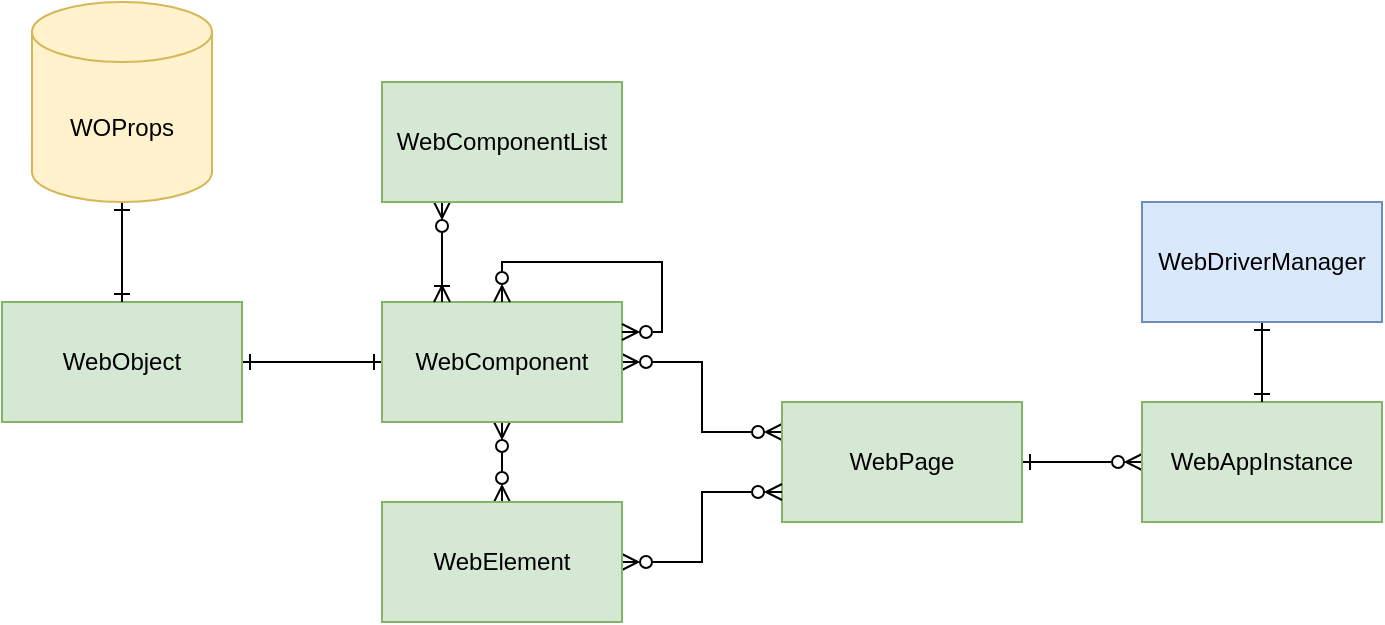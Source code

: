 <mxfile version="19.0.3" type="device"><diagram id="NZZXLSg9WwHQVEMbgklf" name="Stránka-1"><mxGraphModel dx="1038" dy="643" grid="1" gridSize="10" guides="1" tooltips="1" connect="1" arrows="1" fold="1" page="1" pageScale="1" pageWidth="827" pageHeight="1169" math="0" shadow="0"><root><mxCell id="0"/><mxCell id="1" parent="0"/><mxCell id="rCxs6sKd8bRZhpI3rK4V-3" style="edgeStyle=orthogonalEdgeStyle;rounded=0;orthogonalLoop=1;jettySize=auto;html=1;exitX=1;exitY=0.5;exitDx=0;exitDy=0;entryX=0;entryY=0.5;entryDx=0;entryDy=0;endArrow=ERone;endFill=0;startArrow=ERone;startFill=0;" parent="1" source="xwY3IiYfJ2f7T2cROg8p-1" target="xwY3IiYfJ2f7T2cROg8p-3" edge="1"><mxGeometry relative="1" as="geometry"/></mxCell><mxCell id="xwY3IiYfJ2f7T2cROg8p-1" value="WebObject" style="rounded=0;whiteSpace=wrap;html=1;fillColor=#d5e8d4;strokeColor=#82b366;" parent="1" vertex="1"><mxGeometry x="250" y="190" width="120" height="60" as="geometry"/></mxCell><mxCell id="rCxs6sKd8bRZhpI3rK4V-4" style="edgeStyle=orthogonalEdgeStyle;rounded=0;orthogonalLoop=1;jettySize=auto;html=1;exitX=1;exitY=0.5;exitDx=0;exitDy=0;entryX=0;entryY=0.25;entryDx=0;entryDy=0;endArrow=ERzeroToMany;endFill=0;startArrow=ERzeroToMany;startFill=0;" parent="1" source="xwY3IiYfJ2f7T2cROg8p-3" target="xwY3IiYfJ2f7T2cROg8p-7" edge="1"><mxGeometry relative="1" as="geometry"/></mxCell><mxCell id="uHym6g6vZ1qUO2RsvROC-1" style="edgeStyle=orthogonalEdgeStyle;rounded=0;orthogonalLoop=1;jettySize=auto;html=1;exitX=0.5;exitY=1;exitDx=0;exitDy=0;entryX=0.5;entryY=0;entryDx=0;entryDy=0;startArrow=ERzeroToMany;startFill=0;endArrow=ERzeroToMany;endFill=0;" parent="1" source="xwY3IiYfJ2f7T2cROg8p-3" target="rCxs6sKd8bRZhpI3rK4V-1" edge="1"><mxGeometry relative="1" as="geometry"/></mxCell><mxCell id="xwY3IiYfJ2f7T2cROg8p-3" value="WebComponent" style="rounded=0;whiteSpace=wrap;html=1;fillColor=#d5e8d4;strokeColor=#82b366;" parent="1" vertex="1"><mxGeometry x="440" y="190" width="120" height="60" as="geometry"/></mxCell><mxCell id="rCxs6sKd8bRZhpI3rK4V-13" style="edgeStyle=orthogonalEdgeStyle;rounded=0;orthogonalLoop=1;jettySize=auto;html=1;exitX=1;exitY=0.5;exitDx=0;exitDy=0;entryX=0;entryY=0.5;entryDx=0;entryDy=0;endArrow=ERzeroToMany;endFill=0;startArrow=ERone;startFill=0;" parent="1" source="xwY3IiYfJ2f7T2cROg8p-7" target="rCxs6sKd8bRZhpI3rK4V-10" edge="1"><mxGeometry relative="1" as="geometry"/></mxCell><mxCell id="xwY3IiYfJ2f7T2cROg8p-7" value="WebPage" style="rounded=0;whiteSpace=wrap;html=1;fillColor=#d5e8d4;strokeColor=#82b366;" parent="1" vertex="1"><mxGeometry x="640" y="240" width="120" height="60" as="geometry"/></mxCell><mxCell id="rCxs6sKd8bRZhpI3rK4V-12" style="edgeStyle=orthogonalEdgeStyle;rounded=0;orthogonalLoop=1;jettySize=auto;html=1;exitX=0.5;exitY=1;exitDx=0;exitDy=0;exitPerimeter=0;endArrow=ERone;endFill=0;startArrow=ERone;startFill=0;" parent="1" source="xwY3IiYfJ2f7T2cROg8p-32" target="xwY3IiYfJ2f7T2cROg8p-1" edge="1"><mxGeometry relative="1" as="geometry"/></mxCell><mxCell id="xwY3IiYfJ2f7T2cROg8p-32" value="WOProps" style="shape=cylinder3;whiteSpace=wrap;html=1;boundedLbl=1;backgroundOutline=1;size=15;fillColor=#fff2cc;strokeColor=#d6b656;" parent="1" vertex="1"><mxGeometry x="265" y="40" width="90" height="100" as="geometry"/></mxCell><mxCell id="rCxs6sKd8bRZhpI3rK4V-5" style="edgeStyle=orthogonalEdgeStyle;rounded=0;orthogonalLoop=1;jettySize=auto;html=1;exitX=1;exitY=0.5;exitDx=0;exitDy=0;entryX=0;entryY=0.75;entryDx=0;entryDy=0;endArrow=ERzeroToMany;endFill=0;startArrow=ERzeroToMany;startFill=0;" parent="1" source="rCxs6sKd8bRZhpI3rK4V-1" target="xwY3IiYfJ2f7T2cROg8p-7" edge="1"><mxGeometry relative="1" as="geometry"/></mxCell><mxCell id="rCxs6sKd8bRZhpI3rK4V-1" value="WebElement" style="rounded=0;whiteSpace=wrap;html=1;fillColor=#d5e8d4;strokeColor=#82b366;" parent="1" vertex="1"><mxGeometry x="440" y="290" width="120" height="60" as="geometry"/></mxCell><mxCell id="rCxs6sKd8bRZhpI3rK4V-9" style="edgeStyle=orthogonalEdgeStyle;rounded=0;orthogonalLoop=1;jettySize=auto;html=1;exitX=0.25;exitY=1;exitDx=0;exitDy=0;entryX=0.25;entryY=0;entryDx=0;entryDy=0;endArrow=ERoneToMany;endFill=0;startArrow=ERzeroToMany;startFill=0;" parent="1" source="rCxs6sKd8bRZhpI3rK4V-6" target="xwY3IiYfJ2f7T2cROg8p-3" edge="1"><mxGeometry relative="1" as="geometry"/></mxCell><mxCell id="rCxs6sKd8bRZhpI3rK4V-6" value="WebComponentList" style="rounded=0;whiteSpace=wrap;html=1;fillColor=#d5e8d4;strokeColor=#82b366;" parent="1" vertex="1"><mxGeometry x="440" y="80" width="120" height="60" as="geometry"/></mxCell><mxCell id="rCxs6sKd8bRZhpI3rK4V-10" value="WebAppInstance" style="rounded=0;whiteSpace=wrap;html=1;fillColor=#d5e8d4;strokeColor=#82b366;" parent="1" vertex="1"><mxGeometry x="820" y="240" width="120" height="60" as="geometry"/></mxCell><mxCell id="rCxs6sKd8bRZhpI3rK4V-14" style="edgeStyle=orthogonalEdgeStyle;rounded=0;orthogonalLoop=1;jettySize=auto;html=1;exitX=0.5;exitY=1;exitDx=0;exitDy=0;entryX=0.5;entryY=0;entryDx=0;entryDy=0;endArrow=ERone;endFill=0;startArrow=ERone;startFill=0;" parent="1" source="rCxs6sKd8bRZhpI3rK4V-11" target="rCxs6sKd8bRZhpI3rK4V-10" edge="1"><mxGeometry relative="1" as="geometry"/></mxCell><mxCell id="rCxs6sKd8bRZhpI3rK4V-11" value="WebDriverManager" style="rounded=0;whiteSpace=wrap;html=1;fillColor=#dae8fc;strokeColor=#6c8ebf;" parent="1" vertex="1"><mxGeometry x="820" y="140" width="120" height="60" as="geometry"/></mxCell><mxCell id="uHym6g6vZ1qUO2RsvROC-2" style="edgeStyle=orthogonalEdgeStyle;rounded=0;orthogonalLoop=1;jettySize=auto;html=1;exitX=0.5;exitY=0;exitDx=0;exitDy=0;entryX=1;entryY=0.25;entryDx=0;entryDy=0;startArrow=ERzeroToMany;startFill=0;endArrow=ERzeroToMany;endFill=0;" parent="1" source="xwY3IiYfJ2f7T2cROg8p-3" target="xwY3IiYfJ2f7T2cROg8p-3" edge="1"><mxGeometry relative="1" as="geometry"/></mxCell></root></mxGraphModel></diagram></mxfile>